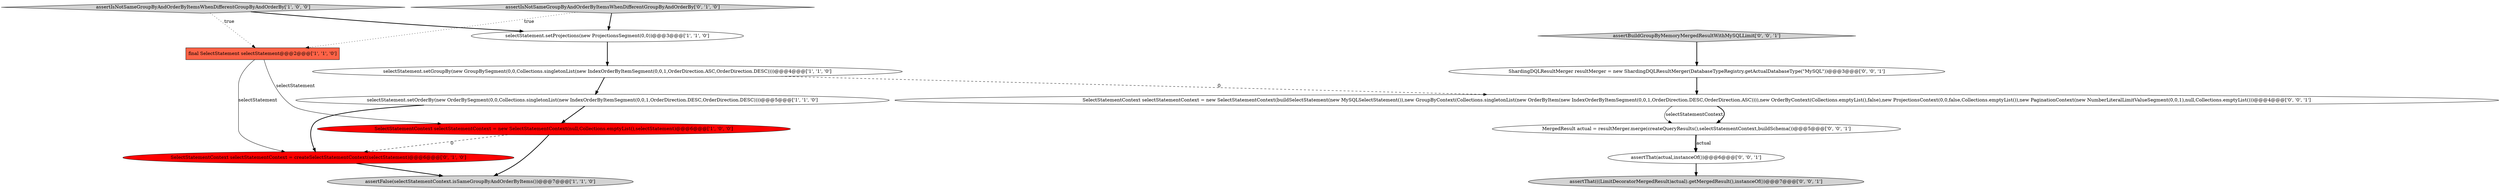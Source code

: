 digraph {
3 [style = filled, label = "selectStatement.setProjections(new ProjectionsSegment(0,0))@@@3@@@['1', '1', '0']", fillcolor = white, shape = ellipse image = "AAA0AAABBB1BBB"];
4 [style = filled, label = "assertIsNotSameGroupByAndOrderByItemsWhenDifferentGroupByAndOrderBy['1', '0', '0']", fillcolor = lightgray, shape = diamond image = "AAA0AAABBB1BBB"];
10 [style = filled, label = "assertBuildGroupByMemoryMergedResultWithMySQLLimit['0', '0', '1']", fillcolor = lightgray, shape = diamond image = "AAA0AAABBB3BBB"];
13 [style = filled, label = "MergedResult actual = resultMerger.merge(createQueryResults(),selectStatementContext,buildSchema())@@@5@@@['0', '0', '1']", fillcolor = white, shape = ellipse image = "AAA0AAABBB3BBB"];
0 [style = filled, label = "final SelectStatement selectStatement@@@2@@@['1', '1', '0']", fillcolor = tomato, shape = box image = "AAA0AAABBB1BBB"];
1 [style = filled, label = "selectStatement.setOrderBy(new OrderBySegment(0,0,Collections.singletonList(new IndexOrderByItemSegment(0,0,1,OrderDirection.DESC,OrderDirection.DESC))))@@@5@@@['1', '1', '0']", fillcolor = white, shape = ellipse image = "AAA0AAABBB1BBB"];
5 [style = filled, label = "SelectStatementContext selectStatementContext = new SelectStatementContext(null,Collections.emptyList(),selectStatement)@@@6@@@['1', '0', '0']", fillcolor = red, shape = ellipse image = "AAA1AAABBB1BBB"];
9 [style = filled, label = "ShardingDQLResultMerger resultMerger = new ShardingDQLResultMerger(DatabaseTypeRegistry.getActualDatabaseType(\"MySQL\"))@@@3@@@['0', '0', '1']", fillcolor = white, shape = ellipse image = "AAA0AAABBB3BBB"];
14 [style = filled, label = "assertThat(actual,instanceOf())@@@6@@@['0', '0', '1']", fillcolor = white, shape = ellipse image = "AAA0AAABBB3BBB"];
6 [style = filled, label = "selectStatement.setGroupBy(new GroupBySegment(0,0,Collections.singletonList(new IndexOrderByItemSegment(0,0,1,OrderDirection.ASC,OrderDirection.DESC))))@@@4@@@['1', '1', '0']", fillcolor = white, shape = ellipse image = "AAA0AAABBB1BBB"];
8 [style = filled, label = "assertIsNotSameGroupByAndOrderByItemsWhenDifferentGroupByAndOrderBy['0', '1', '0']", fillcolor = lightgray, shape = diamond image = "AAA0AAABBB2BBB"];
11 [style = filled, label = "assertThat(((LimitDecoratorMergedResult)actual).getMergedResult(),instanceOf())@@@7@@@['0', '0', '1']", fillcolor = lightgray, shape = ellipse image = "AAA0AAABBB3BBB"];
7 [style = filled, label = "SelectStatementContext selectStatementContext = createSelectStatementContext(selectStatement)@@@6@@@['0', '1', '0']", fillcolor = red, shape = ellipse image = "AAA1AAABBB2BBB"];
2 [style = filled, label = "assertFalse(selectStatementContext.isSameGroupByAndOrderByItems())@@@7@@@['1', '1', '0']", fillcolor = lightgray, shape = ellipse image = "AAA0AAABBB1BBB"];
12 [style = filled, label = "SelectStatementContext selectStatementContext = new SelectStatementContext(buildSelectStatement(new MySQLSelectStatement()),new GroupByContext(Collections.singletonList(new OrderByItem(new IndexOrderByItemSegment(0,0,1,OrderDirection.DESC,OrderDirection.ASC)))),new OrderByContext(Collections.emptyList(),false),new ProjectionsContext(0,0,false,Collections.emptyList()),new PaginationContext(new NumberLiteralLimitValueSegment(0,0,1),null,Collections.emptyList()))@@@4@@@['0', '0', '1']", fillcolor = white, shape = ellipse image = "AAA0AAABBB3BBB"];
1->5 [style = bold, label=""];
4->3 [style = bold, label=""];
4->0 [style = dotted, label="true"];
8->3 [style = bold, label=""];
3->6 [style = bold, label=""];
12->13 [style = solid, label="selectStatementContext"];
13->14 [style = solid, label="actual"];
1->7 [style = bold, label=""];
6->12 [style = dashed, label="0"];
6->1 [style = bold, label=""];
12->13 [style = bold, label=""];
5->2 [style = bold, label=""];
7->2 [style = bold, label=""];
0->7 [style = solid, label="selectStatement"];
8->0 [style = dotted, label="true"];
10->9 [style = bold, label=""];
0->5 [style = solid, label="selectStatement"];
9->12 [style = bold, label=""];
5->7 [style = dashed, label="0"];
14->11 [style = bold, label=""];
13->14 [style = bold, label=""];
}
